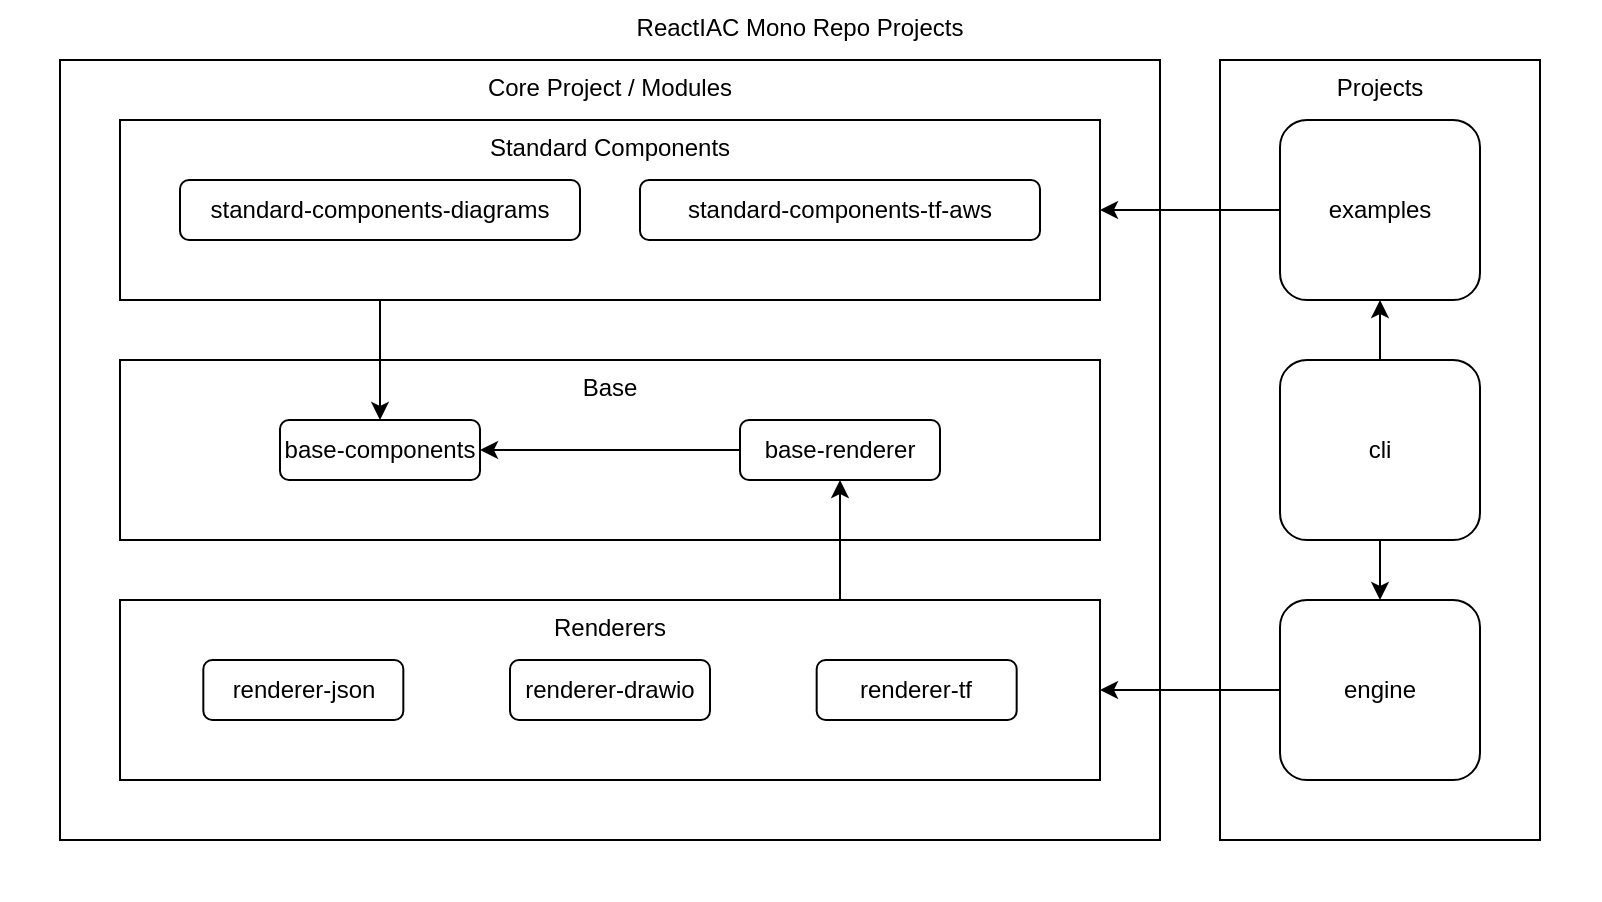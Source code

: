 <mxfile 
  version="25.0.2"
  >
  <diagram
    name="reactiac-mono-repo-projects"
    >
    <mxGraphModel
      grid="1" 
      gridSize="10" 
      guides="1" 
      tooltips="1" 
      connect="1" 
      arrows="1" 
      fold="1" 
      page="1" 
      pageScale="1" 
      pageWidth="1" 
      pageHeight="1" 
      math="0" 
      shadow="0"
      >
      <root>
        <mxCell
          id="page"
          />
        <mxCell
          id="root" 
          parent="page"
          />
        <mxCell
          style="align=center;strokeColor=none;verticalAlign=top;aspect=fixed" 
          id="mono_repo_reactiacmonorepoprojects" 
          parent="root" 
          value="ReactIAC Mono Repo Projects" 
          vertex="1"
          >
          <mxGeometry
            as="geometry" 
            width="800" 
            height="450" 
            x="0" 
            y="0"
            />
          </mxCell>
        <mxCell
          style="align=center;spacingLeft=5;spacingRight=5;spacingBottom=5;verticalAlign=top;aspect=fixed" 
          id="core_coreprojectmodules" 
          parent="mono_repo_reactiacmonorepoprojects" 
          value="Core Project / Modules" 
          vertex="1"
          >
          <mxGeometry
            as="geometry" 
            width="550" 
            height="390" 
            x="30" 
            y="30"
            />
          </mxCell>
        <mxCell
          style="align=center;spacingLeft=5;spacingRight=5;spacingBottom=5;verticalAlign=top;aspect=fixed" 
          id="standard_components_standardcomponents" 
          parent="core_coreprojectmodules" 
          value="Standard Components" 
          vertex="1"
          >
          <mxGeometry
            as="geometry" 
            width="490" 
            height="90" 
            x="30" 
            y="30"
            />
          </mxCell>
        <mxCell
          style="rounded=1;whiteSpace=wrap;verticalAlign=middle;align=center" 
          id="module_standardcomponentsdiagrams" 
          parent="standard_components_standardcomponents" 
          value="standard-components-diagrams" 
          vertex="1"
          >
          <mxGeometry
            width="200" 
            height="30" 
            as="geometry" 
            x="30" 
            y="30"
            />
          </mxCell>
        <mxCell
          style="rounded=1;whiteSpace=wrap;verticalAlign=middle;align=center" 
          id="module_standardcomponentstfaws" 
          parent="standard_components_standardcomponents" 
          value="standard-components-tf-aws" 
          vertex="1"
          >
          <mxGeometry
            width="200" 
            height="30" 
            as="geometry" 
            x="260" 
            y="30"
            />
          </mxCell>
        <mxCell
          style="align=center;spacingLeft=5;spacingRight=5;spacingBottom=5;verticalAlign=top;aspect=fixed" 
          id="base" 
          parent="core_coreprojectmodules" 
          value="Base" 
          vertex="1"
          >
          <mxGeometry
            as="geometry" 
            width="490" 
            height="90" 
            x="30" 
            y="150"
            />
          </mxCell>
        <mxCell
          style="rounded=1;whiteSpace=wrap;verticalAlign=middle;align=center" 
          id="module_basecomponents" 
          parent="base" 
          value="base-components" 
          vertex="1"
          >
          <mxGeometry
            width="100" 
            height="30" 
            as="geometry" 
            x="80" 
            y="30"
            />
          </mxCell>
        <mxCell
          style="rounded=1;whiteSpace=wrap;verticalAlign=middle;align=center" 
          id="module_baserenderer" 
          parent="base" 
          value="base-renderer" 
          vertex="1"
          >
          <mxGeometry
            width="100" 
            height="30" 
            as="geometry" 
            x="310" 
            y="30"
            />
          </mxCell>
        <mxCell
          style="align=center;spacingLeft=5;spacingRight=5;spacingBottom=5;verticalAlign=top;aspect=fixed" 
          id="renderers" 
          parent="core_coreprojectmodules" 
          value="Renderers" 
          vertex="1"
          >
          <mxGeometry
            as="geometry" 
            width="490" 
            height="90" 
            x="30" 
            y="270"
            />
          </mxCell>
        <mxCell
          style="rounded=1;whiteSpace=wrap;verticalAlign=middle;align=center" 
          id="module_rendererjson" 
          parent="renderers" 
          value="renderer-json" 
          vertex="1"
          >
          <mxGeometry
            width="100" 
            height="30" 
            as="geometry" 
            x="41.667" 
            y="30"
            />
          </mxCell>
        <mxCell
          style="rounded=1;whiteSpace=wrap;verticalAlign=middle;align=center" 
          id="module_rendererdrawio" 
          parent="renderers" 
          value="renderer-drawio" 
          vertex="1"
          >
          <mxGeometry
            width="100" 
            height="30" 
            as="geometry" 
            x="195" 
            y="30"
            />
          </mxCell>
        <mxCell
          style="rounded=1;whiteSpace=wrap;verticalAlign=middle;align=center" 
          id="module_renderertf" 
          parent="renderers" 
          value="renderer-tf" 
          vertex="1"
          >
          <mxGeometry
            width="100" 
            height="30" 
            as="geometry" 
            x="348.333" 
            y="30"
            />
          </mxCell>
        <mxCell
          style="align=center;spacingLeft=5;spacingRight=5;spacingBottom=5;verticalAlign=top;aspect=fixed" 
          id="projects" 
          parent="mono_repo_reactiacmonorepoprojects" 
          value="Projects" 
          vertex="1"
          >
          <mxGeometry
            as="geometry" 
            width="160" 
            height="390" 
            x="610" 
            y="30"
            />
          </mxCell>
        <mxCell
          style="rounded=1;whiteSpace=wrap;verticalAlign=middle;align=center" 
          id="project_examples" 
          parent="projects" 
          value="examples" 
          vertex="1"
          >
          <mxGeometry
            width="100" 
            height="90" 
            as="geometry" 
            x="30" 
            y="30"
            />
          </mxCell>
        <mxCell
          style="rounded=1;whiteSpace=wrap;verticalAlign=middle;align=center" 
          id="project_cli" 
          parent="projects" 
          value="cli" 
          vertex="1"
          >
          <mxGeometry
            width="100" 
            height="90" 
            as="geometry" 
            x="30" 
            y="150"
            />
          </mxCell>
        <mxCell
          style="rounded=1;whiteSpace=wrap;verticalAlign=middle;align=center" 
          id="project_engine" 
          parent="projects" 
          value="engine" 
          vertex="1"
          >
          <mxGeometry
            width="100" 
            height="90" 
            as="geometry" 
            x="30" 
            y="270"
            />
          </mxCell>
        <mxCell
          id="dependency" 
          source="standard_components_standardcomponents" 
          target="module_basecomponents" 
          parent="root" 
          edge="1" 
          style="rounded=1;orthogonalLoop=1;jettySize=auto;html=1;edgeStyle=orthogonalEdgeStyle"
          >
          <mxGeometry
            relative="1" 
            as="geometry"
            >
            <Array
              as="points"
              >
              <mxPoint
                x="190" 
                y="180"
                />
              <mxPoint
                x="190" 
                y="180"
                />
              </Array>
            </mxGeometry>
          </mxCell>
        <mxCell
          id="dependency_2" 
          source="module_baserenderer" 
          target="module_basecomponents" 
          parent="root" 
          edge="1" 
          style="rounded=1;orthogonalLoop=1;jettySize=auto;html=1;edgeStyle=orthogonalEdgeStyle"
          >
          <mxGeometry
            relative="1" 
            as="geometry"
            >
            <Array
              as="points"
              >
              <mxPoint
                x="305" 
                y="225"
                />
              <mxPoint
                x="305" 
                y="225"
                />
              </Array>
            </mxGeometry>
          </mxCell>
        <mxCell
          id="dependency_3" 
          source="renderers" 
          target="module_baserenderer" 
          parent="root" 
          edge="1" 
          style="rounded=1;orthogonalLoop=1;jettySize=auto;html=1;edgeStyle=elbowEdgeStyle"
          >
          <mxGeometry
            relative="1" 
            as="geometry"
            />
          </mxCell>
        <mxCell
          id="dependency_4" 
          source="project_examples" 
          target="standard_components_standardcomponents" 
          parent="root" 
          edge="1" 
          style="rounded=1;orthogonalLoop=1;jettySize=auto;html=1;edgeStyle=orthogonalEdgeStyle"
          >
          <mxGeometry
            relative="1" 
            as="geometry"
            >
            <Array
              as="points"
              >
              <mxPoint
                x="595" 
                y="105"
                />
              <mxPoint
                x="595" 
                y="105"
                />
              </Array>
            </mxGeometry>
          </mxCell>
        <mxCell
          id="dependency_5" 
          source="project_cli" 
          target="project_examples" 
          parent="root" 
          edge="1" 
          style="rounded=1;orthogonalLoop=1;jettySize=auto;html=1;edgeStyle=orthogonalEdgeStyle"
          >
          <mxGeometry
            relative="1" 
            as="geometry"
            >
            <Array
              as="points"
              >
              <mxPoint
                x="690" 
                y="165"
                />
              <mxPoint
                x="690" 
                y="165"
                />
              </Array>
            </mxGeometry>
          </mxCell>
        <mxCell
          id="dependency_6" 
          source="project_engine" 
          target="renderers" 
          parent="root" 
          edge="1" 
          style="rounded=1;orthogonalLoop=1;jettySize=auto;html=1;edgeStyle=orthogonalEdgeStyle"
          >
          <mxGeometry
            relative="1" 
            as="geometry"
            >
            <Array
              as="points"
              >
              <mxPoint
                x="595" 
                y="345"
                />
              <mxPoint
                x="595" 
                y="345"
                />
              </Array>
            </mxGeometry>
          </mxCell>
        <mxCell
          id="dependency_7" 
          source="project_cli" 
          target="project_engine" 
          parent="root" 
          edge="1" 
          style="rounded=1;orthogonalLoop=1;jettySize=auto;html=1;edgeStyle=orthogonalEdgeStyle"
          >
          <mxGeometry
            relative="1" 
            as="geometry"
            >
            <Array
              as="points"
              >
              <mxPoint
                x="690" 
                y="285"
                />
              <mxPoint
                x="690" 
                y="285"
                />
              </Array>
            </mxGeometry>
          </mxCell>
        </root>
      </mxGraphModel>
    </diagram>
  </mxfile>